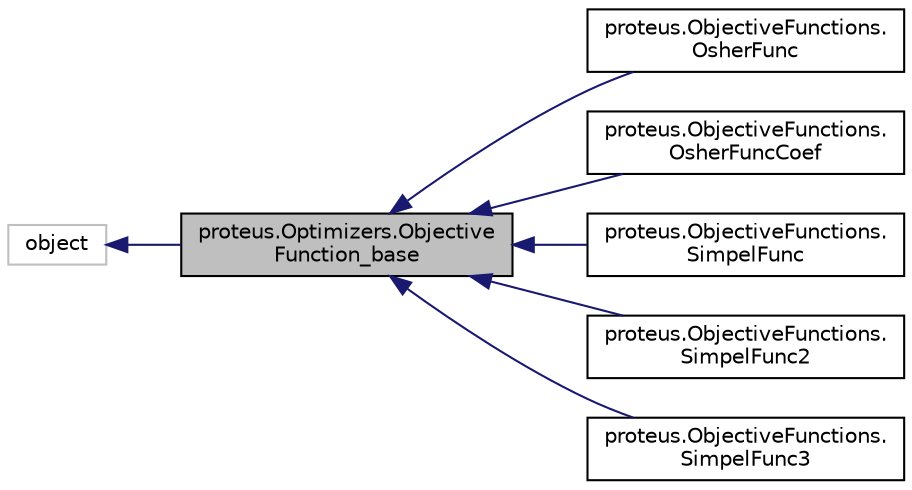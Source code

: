 digraph "proteus.Optimizers.ObjectiveFunction_base"
{
 // LATEX_PDF_SIZE
  edge [fontname="Helvetica",fontsize="10",labelfontname="Helvetica",labelfontsize="10"];
  node [fontname="Helvetica",fontsize="10",shape=record];
  rankdir="LR";
  Node1 [label="proteus.Optimizers.Objective\lFunction_base",height=0.2,width=0.4,color="black", fillcolor="grey75", style="filled", fontcolor="black",tooltip=" "];
  Node2 -> Node1 [dir="back",color="midnightblue",fontsize="10",style="solid",fontname="Helvetica"];
  Node2 [label="object",height=0.2,width=0.4,color="grey75", fillcolor="white", style="filled",tooltip=" "];
  Node1 -> Node3 [dir="back",color="midnightblue",fontsize="10",style="solid",fontname="Helvetica"];
  Node3 [label="proteus.ObjectiveFunctions.\lOsherFunc",height=0.2,width=0.4,color="black", fillcolor="white", style="filled",URL="$classproteus_1_1ObjectiveFunctions_1_1OsherFunc.html",tooltip=" "];
  Node1 -> Node4 [dir="back",color="midnightblue",fontsize="10",style="solid",fontname="Helvetica"];
  Node4 [label="proteus.ObjectiveFunctions.\lOsherFuncCoef",height=0.2,width=0.4,color="black", fillcolor="white", style="filled",URL="$classproteus_1_1ObjectiveFunctions_1_1OsherFuncCoef.html",tooltip=" "];
  Node1 -> Node5 [dir="back",color="midnightblue",fontsize="10",style="solid",fontname="Helvetica"];
  Node5 [label="proteus.ObjectiveFunctions.\lSimpelFunc",height=0.2,width=0.4,color="black", fillcolor="white", style="filled",URL="$classproteus_1_1ObjectiveFunctions_1_1SimpelFunc.html",tooltip=" "];
  Node1 -> Node6 [dir="back",color="midnightblue",fontsize="10",style="solid",fontname="Helvetica"];
  Node6 [label="proteus.ObjectiveFunctions.\lSimpelFunc2",height=0.2,width=0.4,color="black", fillcolor="white", style="filled",URL="$classproteus_1_1ObjectiveFunctions_1_1SimpelFunc2.html",tooltip=" "];
  Node1 -> Node7 [dir="back",color="midnightblue",fontsize="10",style="solid",fontname="Helvetica"];
  Node7 [label="proteus.ObjectiveFunctions.\lSimpelFunc3",height=0.2,width=0.4,color="black", fillcolor="white", style="filled",URL="$classproteus_1_1ObjectiveFunctions_1_1SimpelFunc3.html",tooltip=" "];
}
